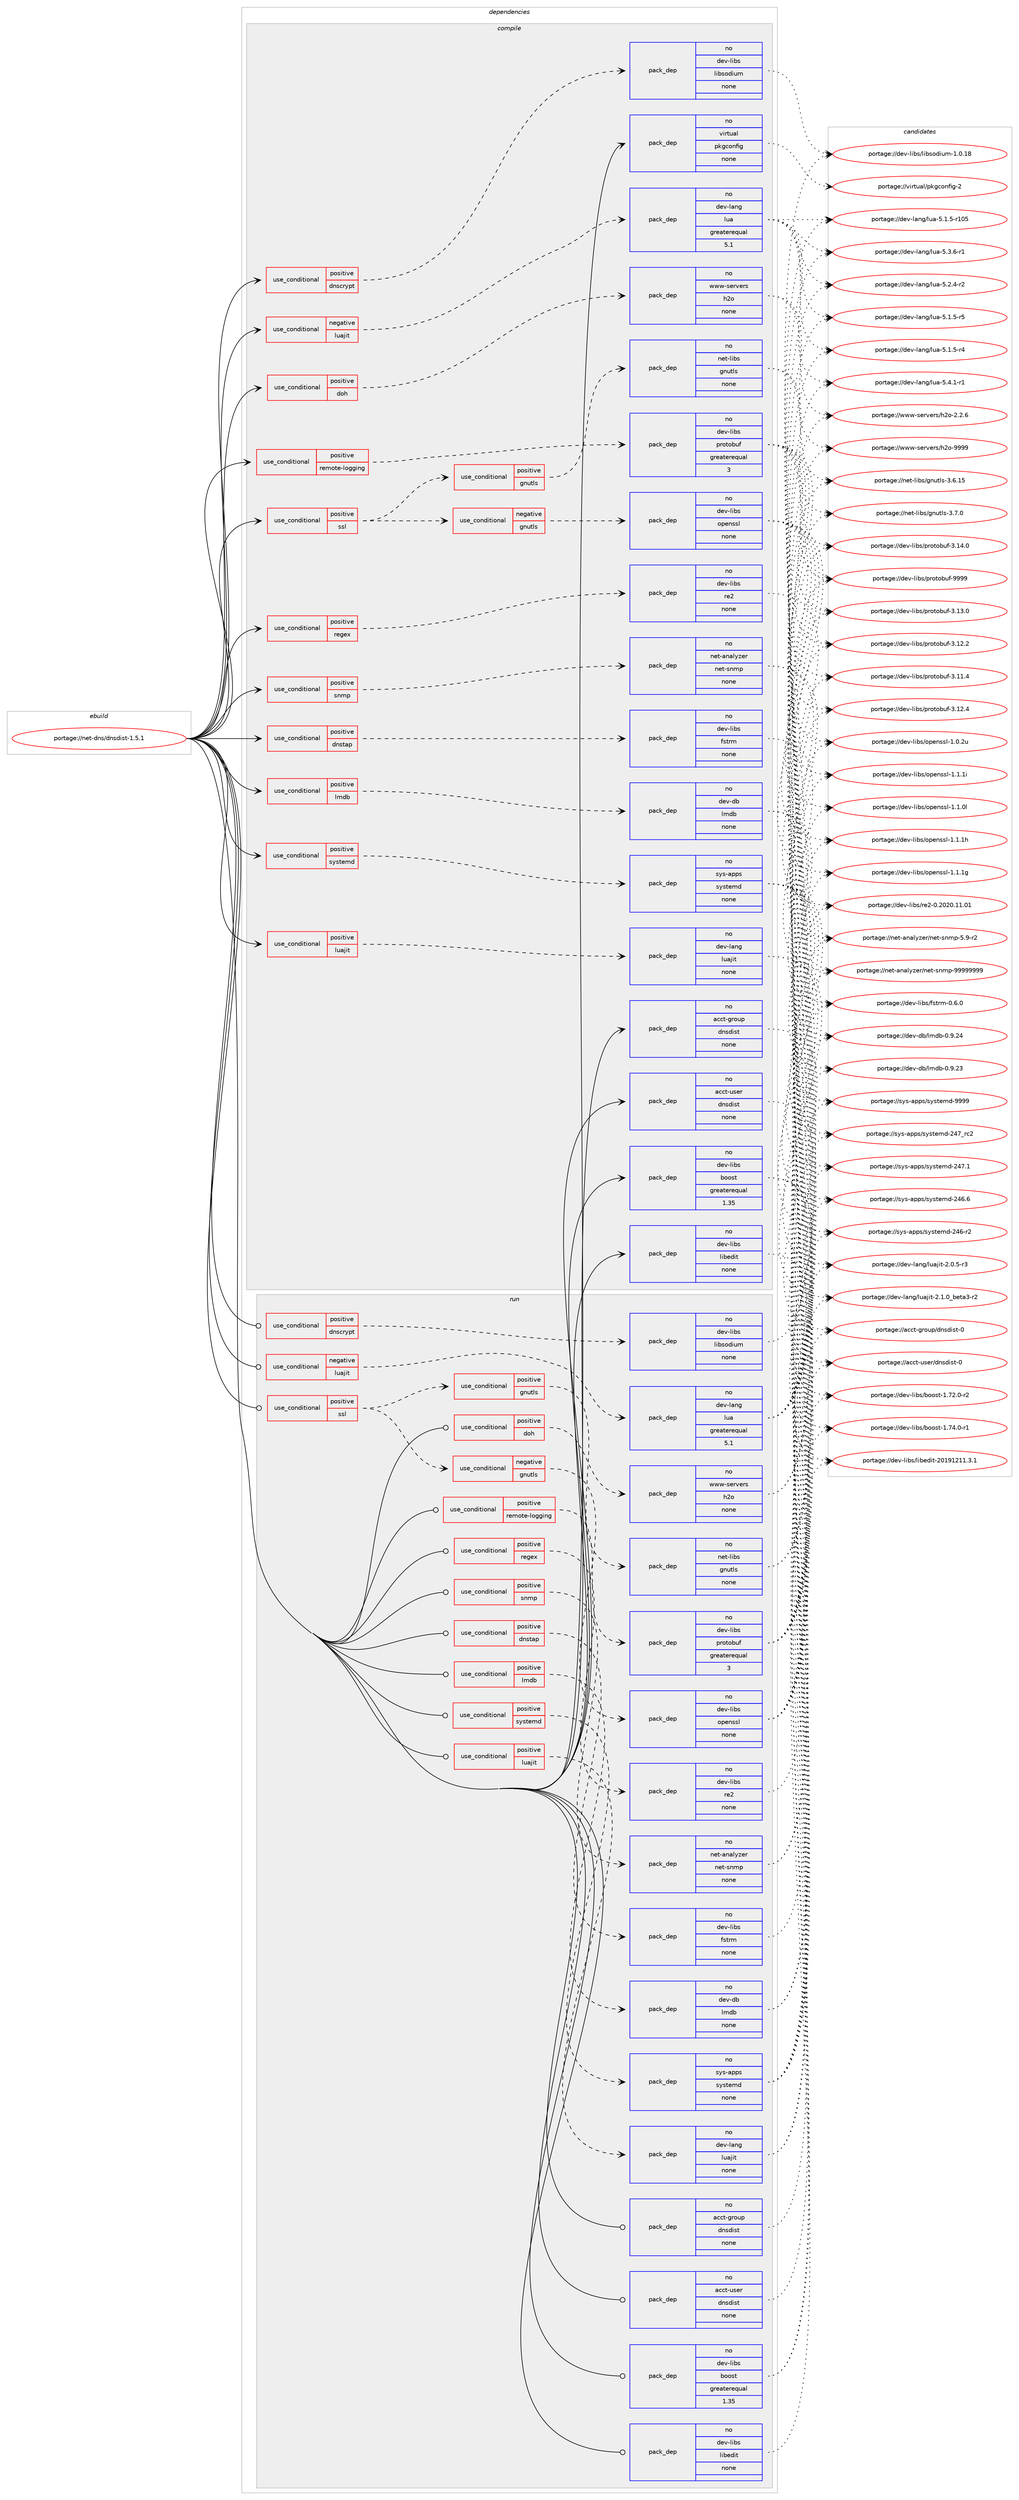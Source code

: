 digraph prolog {

# *************
# Graph options
# *************

newrank=true;
concentrate=true;
compound=true;
graph [rankdir=LR,fontname=Helvetica,fontsize=10,ranksep=1.5];#, ranksep=2.5, nodesep=0.2];
edge  [arrowhead=vee];
node  [fontname=Helvetica,fontsize=10];

# **********
# The ebuild
# **********

subgraph cluster_leftcol {
color=gray;
rank=same;
label=<<i>ebuild</i>>;
id [label="portage://net-dns/dnsdist-1.5.1", color=red, width=4, href="../net-dns/dnsdist-1.5.1.svg"];
}

# ****************
# The dependencies
# ****************

subgraph cluster_midcol {
color=gray;
label=<<i>dependencies</i>>;
subgraph cluster_compile {
fillcolor="#eeeeee";
style=filled;
label=<<i>compile</i>>;
subgraph cond3518 {
dependency11875 [label=<<TABLE BORDER="0" CELLBORDER="1" CELLSPACING="0" CELLPADDING="4"><TR><TD ROWSPAN="3" CELLPADDING="10">use_conditional</TD></TR><TR><TD>negative</TD></TR><TR><TD>luajit</TD></TR></TABLE>>, shape=none, color=red];
subgraph pack8242 {
dependency11876 [label=<<TABLE BORDER="0" CELLBORDER="1" CELLSPACING="0" CELLPADDING="4" WIDTH="220"><TR><TD ROWSPAN="6" CELLPADDING="30">pack_dep</TD></TR><TR><TD WIDTH="110">no</TD></TR><TR><TD>dev-lang</TD></TR><TR><TD>lua</TD></TR><TR><TD>greaterequal</TD></TR><TR><TD>5.1</TD></TR></TABLE>>, shape=none, color=blue];
}
dependency11875:e -> dependency11876:w [weight=20,style="dashed",arrowhead="vee"];
}
id:e -> dependency11875:w [weight=20,style="solid",arrowhead="vee"];
subgraph cond3519 {
dependency11877 [label=<<TABLE BORDER="0" CELLBORDER="1" CELLSPACING="0" CELLPADDING="4"><TR><TD ROWSPAN="3" CELLPADDING="10">use_conditional</TD></TR><TR><TD>positive</TD></TR><TR><TD>dnscrypt</TD></TR></TABLE>>, shape=none, color=red];
subgraph pack8243 {
dependency11878 [label=<<TABLE BORDER="0" CELLBORDER="1" CELLSPACING="0" CELLPADDING="4" WIDTH="220"><TR><TD ROWSPAN="6" CELLPADDING="30">pack_dep</TD></TR><TR><TD WIDTH="110">no</TD></TR><TR><TD>dev-libs</TD></TR><TR><TD>libsodium</TD></TR><TR><TD>none</TD></TR><TR><TD></TD></TR></TABLE>>, shape=none, color=blue];
}
dependency11877:e -> dependency11878:w [weight=20,style="dashed",arrowhead="vee"];
}
id:e -> dependency11877:w [weight=20,style="solid",arrowhead="vee"];
subgraph cond3520 {
dependency11879 [label=<<TABLE BORDER="0" CELLBORDER="1" CELLSPACING="0" CELLPADDING="4"><TR><TD ROWSPAN="3" CELLPADDING="10">use_conditional</TD></TR><TR><TD>positive</TD></TR><TR><TD>dnstap</TD></TR></TABLE>>, shape=none, color=red];
subgraph pack8244 {
dependency11880 [label=<<TABLE BORDER="0" CELLBORDER="1" CELLSPACING="0" CELLPADDING="4" WIDTH="220"><TR><TD ROWSPAN="6" CELLPADDING="30">pack_dep</TD></TR><TR><TD WIDTH="110">no</TD></TR><TR><TD>dev-libs</TD></TR><TR><TD>fstrm</TD></TR><TR><TD>none</TD></TR><TR><TD></TD></TR></TABLE>>, shape=none, color=blue];
}
dependency11879:e -> dependency11880:w [weight=20,style="dashed",arrowhead="vee"];
}
id:e -> dependency11879:w [weight=20,style="solid",arrowhead="vee"];
subgraph cond3521 {
dependency11881 [label=<<TABLE BORDER="0" CELLBORDER="1" CELLSPACING="0" CELLPADDING="4"><TR><TD ROWSPAN="3" CELLPADDING="10">use_conditional</TD></TR><TR><TD>positive</TD></TR><TR><TD>doh</TD></TR></TABLE>>, shape=none, color=red];
subgraph pack8245 {
dependency11882 [label=<<TABLE BORDER="0" CELLBORDER="1" CELLSPACING="0" CELLPADDING="4" WIDTH="220"><TR><TD ROWSPAN="6" CELLPADDING="30">pack_dep</TD></TR><TR><TD WIDTH="110">no</TD></TR><TR><TD>www-servers</TD></TR><TR><TD>h2o</TD></TR><TR><TD>none</TD></TR><TR><TD></TD></TR></TABLE>>, shape=none, color=blue];
}
dependency11881:e -> dependency11882:w [weight=20,style="dashed",arrowhead="vee"];
}
id:e -> dependency11881:w [weight=20,style="solid",arrowhead="vee"];
subgraph cond3522 {
dependency11883 [label=<<TABLE BORDER="0" CELLBORDER="1" CELLSPACING="0" CELLPADDING="4"><TR><TD ROWSPAN="3" CELLPADDING="10">use_conditional</TD></TR><TR><TD>positive</TD></TR><TR><TD>lmdb</TD></TR></TABLE>>, shape=none, color=red];
subgraph pack8246 {
dependency11884 [label=<<TABLE BORDER="0" CELLBORDER="1" CELLSPACING="0" CELLPADDING="4" WIDTH="220"><TR><TD ROWSPAN="6" CELLPADDING="30">pack_dep</TD></TR><TR><TD WIDTH="110">no</TD></TR><TR><TD>dev-db</TD></TR><TR><TD>lmdb</TD></TR><TR><TD>none</TD></TR><TR><TD></TD></TR></TABLE>>, shape=none, color=blue];
}
dependency11883:e -> dependency11884:w [weight=20,style="dashed",arrowhead="vee"];
}
id:e -> dependency11883:w [weight=20,style="solid",arrowhead="vee"];
subgraph cond3523 {
dependency11885 [label=<<TABLE BORDER="0" CELLBORDER="1" CELLSPACING="0" CELLPADDING="4"><TR><TD ROWSPAN="3" CELLPADDING="10">use_conditional</TD></TR><TR><TD>positive</TD></TR><TR><TD>luajit</TD></TR></TABLE>>, shape=none, color=red];
subgraph pack8247 {
dependency11886 [label=<<TABLE BORDER="0" CELLBORDER="1" CELLSPACING="0" CELLPADDING="4" WIDTH="220"><TR><TD ROWSPAN="6" CELLPADDING="30">pack_dep</TD></TR><TR><TD WIDTH="110">no</TD></TR><TR><TD>dev-lang</TD></TR><TR><TD>luajit</TD></TR><TR><TD>none</TD></TR><TR><TD></TD></TR></TABLE>>, shape=none, color=blue];
}
dependency11885:e -> dependency11886:w [weight=20,style="dashed",arrowhead="vee"];
}
id:e -> dependency11885:w [weight=20,style="solid",arrowhead="vee"];
subgraph cond3524 {
dependency11887 [label=<<TABLE BORDER="0" CELLBORDER="1" CELLSPACING="0" CELLPADDING="4"><TR><TD ROWSPAN="3" CELLPADDING="10">use_conditional</TD></TR><TR><TD>positive</TD></TR><TR><TD>regex</TD></TR></TABLE>>, shape=none, color=red];
subgraph pack8248 {
dependency11888 [label=<<TABLE BORDER="0" CELLBORDER="1" CELLSPACING="0" CELLPADDING="4" WIDTH="220"><TR><TD ROWSPAN="6" CELLPADDING="30">pack_dep</TD></TR><TR><TD WIDTH="110">no</TD></TR><TR><TD>dev-libs</TD></TR><TR><TD>re2</TD></TR><TR><TD>none</TD></TR><TR><TD></TD></TR></TABLE>>, shape=none, color=blue];
}
dependency11887:e -> dependency11888:w [weight=20,style="dashed",arrowhead="vee"];
}
id:e -> dependency11887:w [weight=20,style="solid",arrowhead="vee"];
subgraph cond3525 {
dependency11889 [label=<<TABLE BORDER="0" CELLBORDER="1" CELLSPACING="0" CELLPADDING="4"><TR><TD ROWSPAN="3" CELLPADDING="10">use_conditional</TD></TR><TR><TD>positive</TD></TR><TR><TD>remote-logging</TD></TR></TABLE>>, shape=none, color=red];
subgraph pack8249 {
dependency11890 [label=<<TABLE BORDER="0" CELLBORDER="1" CELLSPACING="0" CELLPADDING="4" WIDTH="220"><TR><TD ROWSPAN="6" CELLPADDING="30">pack_dep</TD></TR><TR><TD WIDTH="110">no</TD></TR><TR><TD>dev-libs</TD></TR><TR><TD>protobuf</TD></TR><TR><TD>greaterequal</TD></TR><TR><TD>3</TD></TR></TABLE>>, shape=none, color=blue];
}
dependency11889:e -> dependency11890:w [weight=20,style="dashed",arrowhead="vee"];
}
id:e -> dependency11889:w [weight=20,style="solid",arrowhead="vee"];
subgraph cond3526 {
dependency11891 [label=<<TABLE BORDER="0" CELLBORDER="1" CELLSPACING="0" CELLPADDING="4"><TR><TD ROWSPAN="3" CELLPADDING="10">use_conditional</TD></TR><TR><TD>positive</TD></TR><TR><TD>snmp</TD></TR></TABLE>>, shape=none, color=red];
subgraph pack8250 {
dependency11892 [label=<<TABLE BORDER="0" CELLBORDER="1" CELLSPACING="0" CELLPADDING="4" WIDTH="220"><TR><TD ROWSPAN="6" CELLPADDING="30">pack_dep</TD></TR><TR><TD WIDTH="110">no</TD></TR><TR><TD>net-analyzer</TD></TR><TR><TD>net-snmp</TD></TR><TR><TD>none</TD></TR><TR><TD></TD></TR></TABLE>>, shape=none, color=blue];
}
dependency11891:e -> dependency11892:w [weight=20,style="dashed",arrowhead="vee"];
}
id:e -> dependency11891:w [weight=20,style="solid",arrowhead="vee"];
subgraph cond3527 {
dependency11893 [label=<<TABLE BORDER="0" CELLBORDER="1" CELLSPACING="0" CELLPADDING="4"><TR><TD ROWSPAN="3" CELLPADDING="10">use_conditional</TD></TR><TR><TD>positive</TD></TR><TR><TD>ssl</TD></TR></TABLE>>, shape=none, color=red];
subgraph cond3528 {
dependency11894 [label=<<TABLE BORDER="0" CELLBORDER="1" CELLSPACING="0" CELLPADDING="4"><TR><TD ROWSPAN="3" CELLPADDING="10">use_conditional</TD></TR><TR><TD>positive</TD></TR><TR><TD>gnutls</TD></TR></TABLE>>, shape=none, color=red];
subgraph pack8251 {
dependency11895 [label=<<TABLE BORDER="0" CELLBORDER="1" CELLSPACING="0" CELLPADDING="4" WIDTH="220"><TR><TD ROWSPAN="6" CELLPADDING="30">pack_dep</TD></TR><TR><TD WIDTH="110">no</TD></TR><TR><TD>net-libs</TD></TR><TR><TD>gnutls</TD></TR><TR><TD>none</TD></TR><TR><TD></TD></TR></TABLE>>, shape=none, color=blue];
}
dependency11894:e -> dependency11895:w [weight=20,style="dashed",arrowhead="vee"];
}
dependency11893:e -> dependency11894:w [weight=20,style="dashed",arrowhead="vee"];
subgraph cond3529 {
dependency11896 [label=<<TABLE BORDER="0" CELLBORDER="1" CELLSPACING="0" CELLPADDING="4"><TR><TD ROWSPAN="3" CELLPADDING="10">use_conditional</TD></TR><TR><TD>negative</TD></TR><TR><TD>gnutls</TD></TR></TABLE>>, shape=none, color=red];
subgraph pack8252 {
dependency11897 [label=<<TABLE BORDER="0" CELLBORDER="1" CELLSPACING="0" CELLPADDING="4" WIDTH="220"><TR><TD ROWSPAN="6" CELLPADDING="30">pack_dep</TD></TR><TR><TD WIDTH="110">no</TD></TR><TR><TD>dev-libs</TD></TR><TR><TD>openssl</TD></TR><TR><TD>none</TD></TR><TR><TD></TD></TR></TABLE>>, shape=none, color=blue];
}
dependency11896:e -> dependency11897:w [weight=20,style="dashed",arrowhead="vee"];
}
dependency11893:e -> dependency11896:w [weight=20,style="dashed",arrowhead="vee"];
}
id:e -> dependency11893:w [weight=20,style="solid",arrowhead="vee"];
subgraph cond3530 {
dependency11898 [label=<<TABLE BORDER="0" CELLBORDER="1" CELLSPACING="0" CELLPADDING="4"><TR><TD ROWSPAN="3" CELLPADDING="10">use_conditional</TD></TR><TR><TD>positive</TD></TR><TR><TD>systemd</TD></TR></TABLE>>, shape=none, color=red];
subgraph pack8253 {
dependency11899 [label=<<TABLE BORDER="0" CELLBORDER="1" CELLSPACING="0" CELLPADDING="4" WIDTH="220"><TR><TD ROWSPAN="6" CELLPADDING="30">pack_dep</TD></TR><TR><TD WIDTH="110">no</TD></TR><TR><TD>sys-apps</TD></TR><TR><TD>systemd</TD></TR><TR><TD>none</TD></TR><TR><TD></TD></TR></TABLE>>, shape=none, color=blue];
}
dependency11898:e -> dependency11899:w [weight=20,style="dashed",arrowhead="vee"];
}
id:e -> dependency11898:w [weight=20,style="solid",arrowhead="vee"];
subgraph pack8254 {
dependency11900 [label=<<TABLE BORDER="0" CELLBORDER="1" CELLSPACING="0" CELLPADDING="4" WIDTH="220"><TR><TD ROWSPAN="6" CELLPADDING="30">pack_dep</TD></TR><TR><TD WIDTH="110">no</TD></TR><TR><TD>acct-group</TD></TR><TR><TD>dnsdist</TD></TR><TR><TD>none</TD></TR><TR><TD></TD></TR></TABLE>>, shape=none, color=blue];
}
id:e -> dependency11900:w [weight=20,style="solid",arrowhead="vee"];
subgraph pack8255 {
dependency11901 [label=<<TABLE BORDER="0" CELLBORDER="1" CELLSPACING="0" CELLPADDING="4" WIDTH="220"><TR><TD ROWSPAN="6" CELLPADDING="30">pack_dep</TD></TR><TR><TD WIDTH="110">no</TD></TR><TR><TD>acct-user</TD></TR><TR><TD>dnsdist</TD></TR><TR><TD>none</TD></TR><TR><TD></TD></TR></TABLE>>, shape=none, color=blue];
}
id:e -> dependency11901:w [weight=20,style="solid",arrowhead="vee"];
subgraph pack8256 {
dependency11902 [label=<<TABLE BORDER="0" CELLBORDER="1" CELLSPACING="0" CELLPADDING="4" WIDTH="220"><TR><TD ROWSPAN="6" CELLPADDING="30">pack_dep</TD></TR><TR><TD WIDTH="110">no</TD></TR><TR><TD>dev-libs</TD></TR><TR><TD>boost</TD></TR><TR><TD>greaterequal</TD></TR><TR><TD>1.35</TD></TR></TABLE>>, shape=none, color=blue];
}
id:e -> dependency11902:w [weight=20,style="solid",arrowhead="vee"];
subgraph pack8257 {
dependency11903 [label=<<TABLE BORDER="0" CELLBORDER="1" CELLSPACING="0" CELLPADDING="4" WIDTH="220"><TR><TD ROWSPAN="6" CELLPADDING="30">pack_dep</TD></TR><TR><TD WIDTH="110">no</TD></TR><TR><TD>dev-libs</TD></TR><TR><TD>libedit</TD></TR><TR><TD>none</TD></TR><TR><TD></TD></TR></TABLE>>, shape=none, color=blue];
}
id:e -> dependency11903:w [weight=20,style="solid",arrowhead="vee"];
subgraph pack8258 {
dependency11904 [label=<<TABLE BORDER="0" CELLBORDER="1" CELLSPACING="0" CELLPADDING="4" WIDTH="220"><TR><TD ROWSPAN="6" CELLPADDING="30">pack_dep</TD></TR><TR><TD WIDTH="110">no</TD></TR><TR><TD>virtual</TD></TR><TR><TD>pkgconfig</TD></TR><TR><TD>none</TD></TR><TR><TD></TD></TR></TABLE>>, shape=none, color=blue];
}
id:e -> dependency11904:w [weight=20,style="solid",arrowhead="vee"];
}
subgraph cluster_compileandrun {
fillcolor="#eeeeee";
style=filled;
label=<<i>compile and run</i>>;
}
subgraph cluster_run {
fillcolor="#eeeeee";
style=filled;
label=<<i>run</i>>;
subgraph cond3531 {
dependency11905 [label=<<TABLE BORDER="0" CELLBORDER="1" CELLSPACING="0" CELLPADDING="4"><TR><TD ROWSPAN="3" CELLPADDING="10">use_conditional</TD></TR><TR><TD>negative</TD></TR><TR><TD>luajit</TD></TR></TABLE>>, shape=none, color=red];
subgraph pack8259 {
dependency11906 [label=<<TABLE BORDER="0" CELLBORDER="1" CELLSPACING="0" CELLPADDING="4" WIDTH="220"><TR><TD ROWSPAN="6" CELLPADDING="30">pack_dep</TD></TR><TR><TD WIDTH="110">no</TD></TR><TR><TD>dev-lang</TD></TR><TR><TD>lua</TD></TR><TR><TD>greaterequal</TD></TR><TR><TD>5.1</TD></TR></TABLE>>, shape=none, color=blue];
}
dependency11905:e -> dependency11906:w [weight=20,style="dashed",arrowhead="vee"];
}
id:e -> dependency11905:w [weight=20,style="solid",arrowhead="odot"];
subgraph cond3532 {
dependency11907 [label=<<TABLE BORDER="0" CELLBORDER="1" CELLSPACING="0" CELLPADDING="4"><TR><TD ROWSPAN="3" CELLPADDING="10">use_conditional</TD></TR><TR><TD>positive</TD></TR><TR><TD>dnscrypt</TD></TR></TABLE>>, shape=none, color=red];
subgraph pack8260 {
dependency11908 [label=<<TABLE BORDER="0" CELLBORDER="1" CELLSPACING="0" CELLPADDING="4" WIDTH="220"><TR><TD ROWSPAN="6" CELLPADDING="30">pack_dep</TD></TR><TR><TD WIDTH="110">no</TD></TR><TR><TD>dev-libs</TD></TR><TR><TD>libsodium</TD></TR><TR><TD>none</TD></TR><TR><TD></TD></TR></TABLE>>, shape=none, color=blue];
}
dependency11907:e -> dependency11908:w [weight=20,style="dashed",arrowhead="vee"];
}
id:e -> dependency11907:w [weight=20,style="solid",arrowhead="odot"];
subgraph cond3533 {
dependency11909 [label=<<TABLE BORDER="0" CELLBORDER="1" CELLSPACING="0" CELLPADDING="4"><TR><TD ROWSPAN="3" CELLPADDING="10">use_conditional</TD></TR><TR><TD>positive</TD></TR><TR><TD>dnstap</TD></TR></TABLE>>, shape=none, color=red];
subgraph pack8261 {
dependency11910 [label=<<TABLE BORDER="0" CELLBORDER="1" CELLSPACING="0" CELLPADDING="4" WIDTH="220"><TR><TD ROWSPAN="6" CELLPADDING="30">pack_dep</TD></TR><TR><TD WIDTH="110">no</TD></TR><TR><TD>dev-libs</TD></TR><TR><TD>fstrm</TD></TR><TR><TD>none</TD></TR><TR><TD></TD></TR></TABLE>>, shape=none, color=blue];
}
dependency11909:e -> dependency11910:w [weight=20,style="dashed",arrowhead="vee"];
}
id:e -> dependency11909:w [weight=20,style="solid",arrowhead="odot"];
subgraph cond3534 {
dependency11911 [label=<<TABLE BORDER="0" CELLBORDER="1" CELLSPACING="0" CELLPADDING="4"><TR><TD ROWSPAN="3" CELLPADDING="10">use_conditional</TD></TR><TR><TD>positive</TD></TR><TR><TD>doh</TD></TR></TABLE>>, shape=none, color=red];
subgraph pack8262 {
dependency11912 [label=<<TABLE BORDER="0" CELLBORDER="1" CELLSPACING="0" CELLPADDING="4" WIDTH="220"><TR><TD ROWSPAN="6" CELLPADDING="30">pack_dep</TD></TR><TR><TD WIDTH="110">no</TD></TR><TR><TD>www-servers</TD></TR><TR><TD>h2o</TD></TR><TR><TD>none</TD></TR><TR><TD></TD></TR></TABLE>>, shape=none, color=blue];
}
dependency11911:e -> dependency11912:w [weight=20,style="dashed",arrowhead="vee"];
}
id:e -> dependency11911:w [weight=20,style="solid",arrowhead="odot"];
subgraph cond3535 {
dependency11913 [label=<<TABLE BORDER="0" CELLBORDER="1" CELLSPACING="0" CELLPADDING="4"><TR><TD ROWSPAN="3" CELLPADDING="10">use_conditional</TD></TR><TR><TD>positive</TD></TR><TR><TD>lmdb</TD></TR></TABLE>>, shape=none, color=red];
subgraph pack8263 {
dependency11914 [label=<<TABLE BORDER="0" CELLBORDER="1" CELLSPACING="0" CELLPADDING="4" WIDTH="220"><TR><TD ROWSPAN="6" CELLPADDING="30">pack_dep</TD></TR><TR><TD WIDTH="110">no</TD></TR><TR><TD>dev-db</TD></TR><TR><TD>lmdb</TD></TR><TR><TD>none</TD></TR><TR><TD></TD></TR></TABLE>>, shape=none, color=blue];
}
dependency11913:e -> dependency11914:w [weight=20,style="dashed",arrowhead="vee"];
}
id:e -> dependency11913:w [weight=20,style="solid",arrowhead="odot"];
subgraph cond3536 {
dependency11915 [label=<<TABLE BORDER="0" CELLBORDER="1" CELLSPACING="0" CELLPADDING="4"><TR><TD ROWSPAN="3" CELLPADDING="10">use_conditional</TD></TR><TR><TD>positive</TD></TR><TR><TD>luajit</TD></TR></TABLE>>, shape=none, color=red];
subgraph pack8264 {
dependency11916 [label=<<TABLE BORDER="0" CELLBORDER="1" CELLSPACING="0" CELLPADDING="4" WIDTH="220"><TR><TD ROWSPAN="6" CELLPADDING="30">pack_dep</TD></TR><TR><TD WIDTH="110">no</TD></TR><TR><TD>dev-lang</TD></TR><TR><TD>luajit</TD></TR><TR><TD>none</TD></TR><TR><TD></TD></TR></TABLE>>, shape=none, color=blue];
}
dependency11915:e -> dependency11916:w [weight=20,style="dashed",arrowhead="vee"];
}
id:e -> dependency11915:w [weight=20,style="solid",arrowhead="odot"];
subgraph cond3537 {
dependency11917 [label=<<TABLE BORDER="0" CELLBORDER="1" CELLSPACING="0" CELLPADDING="4"><TR><TD ROWSPAN="3" CELLPADDING="10">use_conditional</TD></TR><TR><TD>positive</TD></TR><TR><TD>regex</TD></TR></TABLE>>, shape=none, color=red];
subgraph pack8265 {
dependency11918 [label=<<TABLE BORDER="0" CELLBORDER="1" CELLSPACING="0" CELLPADDING="4" WIDTH="220"><TR><TD ROWSPAN="6" CELLPADDING="30">pack_dep</TD></TR><TR><TD WIDTH="110">no</TD></TR><TR><TD>dev-libs</TD></TR><TR><TD>re2</TD></TR><TR><TD>none</TD></TR><TR><TD></TD></TR></TABLE>>, shape=none, color=blue];
}
dependency11917:e -> dependency11918:w [weight=20,style="dashed",arrowhead="vee"];
}
id:e -> dependency11917:w [weight=20,style="solid",arrowhead="odot"];
subgraph cond3538 {
dependency11919 [label=<<TABLE BORDER="0" CELLBORDER="1" CELLSPACING="0" CELLPADDING="4"><TR><TD ROWSPAN="3" CELLPADDING="10">use_conditional</TD></TR><TR><TD>positive</TD></TR><TR><TD>remote-logging</TD></TR></TABLE>>, shape=none, color=red];
subgraph pack8266 {
dependency11920 [label=<<TABLE BORDER="0" CELLBORDER="1" CELLSPACING="0" CELLPADDING="4" WIDTH="220"><TR><TD ROWSPAN="6" CELLPADDING="30">pack_dep</TD></TR><TR><TD WIDTH="110">no</TD></TR><TR><TD>dev-libs</TD></TR><TR><TD>protobuf</TD></TR><TR><TD>greaterequal</TD></TR><TR><TD>3</TD></TR></TABLE>>, shape=none, color=blue];
}
dependency11919:e -> dependency11920:w [weight=20,style="dashed",arrowhead="vee"];
}
id:e -> dependency11919:w [weight=20,style="solid",arrowhead="odot"];
subgraph cond3539 {
dependency11921 [label=<<TABLE BORDER="0" CELLBORDER="1" CELLSPACING="0" CELLPADDING="4"><TR><TD ROWSPAN="3" CELLPADDING="10">use_conditional</TD></TR><TR><TD>positive</TD></TR><TR><TD>snmp</TD></TR></TABLE>>, shape=none, color=red];
subgraph pack8267 {
dependency11922 [label=<<TABLE BORDER="0" CELLBORDER="1" CELLSPACING="0" CELLPADDING="4" WIDTH="220"><TR><TD ROWSPAN="6" CELLPADDING="30">pack_dep</TD></TR><TR><TD WIDTH="110">no</TD></TR><TR><TD>net-analyzer</TD></TR><TR><TD>net-snmp</TD></TR><TR><TD>none</TD></TR><TR><TD></TD></TR></TABLE>>, shape=none, color=blue];
}
dependency11921:e -> dependency11922:w [weight=20,style="dashed",arrowhead="vee"];
}
id:e -> dependency11921:w [weight=20,style="solid",arrowhead="odot"];
subgraph cond3540 {
dependency11923 [label=<<TABLE BORDER="0" CELLBORDER="1" CELLSPACING="0" CELLPADDING="4"><TR><TD ROWSPAN="3" CELLPADDING="10">use_conditional</TD></TR><TR><TD>positive</TD></TR><TR><TD>ssl</TD></TR></TABLE>>, shape=none, color=red];
subgraph cond3541 {
dependency11924 [label=<<TABLE BORDER="0" CELLBORDER="1" CELLSPACING="0" CELLPADDING="4"><TR><TD ROWSPAN="3" CELLPADDING="10">use_conditional</TD></TR><TR><TD>positive</TD></TR><TR><TD>gnutls</TD></TR></TABLE>>, shape=none, color=red];
subgraph pack8268 {
dependency11925 [label=<<TABLE BORDER="0" CELLBORDER="1" CELLSPACING="0" CELLPADDING="4" WIDTH="220"><TR><TD ROWSPAN="6" CELLPADDING="30">pack_dep</TD></TR><TR><TD WIDTH="110">no</TD></TR><TR><TD>net-libs</TD></TR><TR><TD>gnutls</TD></TR><TR><TD>none</TD></TR><TR><TD></TD></TR></TABLE>>, shape=none, color=blue];
}
dependency11924:e -> dependency11925:w [weight=20,style="dashed",arrowhead="vee"];
}
dependency11923:e -> dependency11924:w [weight=20,style="dashed",arrowhead="vee"];
subgraph cond3542 {
dependency11926 [label=<<TABLE BORDER="0" CELLBORDER="1" CELLSPACING="0" CELLPADDING="4"><TR><TD ROWSPAN="3" CELLPADDING="10">use_conditional</TD></TR><TR><TD>negative</TD></TR><TR><TD>gnutls</TD></TR></TABLE>>, shape=none, color=red];
subgraph pack8269 {
dependency11927 [label=<<TABLE BORDER="0" CELLBORDER="1" CELLSPACING="0" CELLPADDING="4" WIDTH="220"><TR><TD ROWSPAN="6" CELLPADDING="30">pack_dep</TD></TR><TR><TD WIDTH="110">no</TD></TR><TR><TD>dev-libs</TD></TR><TR><TD>openssl</TD></TR><TR><TD>none</TD></TR><TR><TD></TD></TR></TABLE>>, shape=none, color=blue];
}
dependency11926:e -> dependency11927:w [weight=20,style="dashed",arrowhead="vee"];
}
dependency11923:e -> dependency11926:w [weight=20,style="dashed",arrowhead="vee"];
}
id:e -> dependency11923:w [weight=20,style="solid",arrowhead="odot"];
subgraph cond3543 {
dependency11928 [label=<<TABLE BORDER="0" CELLBORDER="1" CELLSPACING="0" CELLPADDING="4"><TR><TD ROWSPAN="3" CELLPADDING="10">use_conditional</TD></TR><TR><TD>positive</TD></TR><TR><TD>systemd</TD></TR></TABLE>>, shape=none, color=red];
subgraph pack8270 {
dependency11929 [label=<<TABLE BORDER="0" CELLBORDER="1" CELLSPACING="0" CELLPADDING="4" WIDTH="220"><TR><TD ROWSPAN="6" CELLPADDING="30">pack_dep</TD></TR><TR><TD WIDTH="110">no</TD></TR><TR><TD>sys-apps</TD></TR><TR><TD>systemd</TD></TR><TR><TD>none</TD></TR><TR><TD></TD></TR></TABLE>>, shape=none, color=blue];
}
dependency11928:e -> dependency11929:w [weight=20,style="dashed",arrowhead="vee"];
}
id:e -> dependency11928:w [weight=20,style="solid",arrowhead="odot"];
subgraph pack8271 {
dependency11930 [label=<<TABLE BORDER="0" CELLBORDER="1" CELLSPACING="0" CELLPADDING="4" WIDTH="220"><TR><TD ROWSPAN="6" CELLPADDING="30">pack_dep</TD></TR><TR><TD WIDTH="110">no</TD></TR><TR><TD>acct-group</TD></TR><TR><TD>dnsdist</TD></TR><TR><TD>none</TD></TR><TR><TD></TD></TR></TABLE>>, shape=none, color=blue];
}
id:e -> dependency11930:w [weight=20,style="solid",arrowhead="odot"];
subgraph pack8272 {
dependency11931 [label=<<TABLE BORDER="0" CELLBORDER="1" CELLSPACING="0" CELLPADDING="4" WIDTH="220"><TR><TD ROWSPAN="6" CELLPADDING="30">pack_dep</TD></TR><TR><TD WIDTH="110">no</TD></TR><TR><TD>acct-user</TD></TR><TR><TD>dnsdist</TD></TR><TR><TD>none</TD></TR><TR><TD></TD></TR></TABLE>>, shape=none, color=blue];
}
id:e -> dependency11931:w [weight=20,style="solid",arrowhead="odot"];
subgraph pack8273 {
dependency11932 [label=<<TABLE BORDER="0" CELLBORDER="1" CELLSPACING="0" CELLPADDING="4" WIDTH="220"><TR><TD ROWSPAN="6" CELLPADDING="30">pack_dep</TD></TR><TR><TD WIDTH="110">no</TD></TR><TR><TD>dev-libs</TD></TR><TR><TD>boost</TD></TR><TR><TD>greaterequal</TD></TR><TR><TD>1.35</TD></TR></TABLE>>, shape=none, color=blue];
}
id:e -> dependency11932:w [weight=20,style="solid",arrowhead="odot"];
subgraph pack8274 {
dependency11933 [label=<<TABLE BORDER="0" CELLBORDER="1" CELLSPACING="0" CELLPADDING="4" WIDTH="220"><TR><TD ROWSPAN="6" CELLPADDING="30">pack_dep</TD></TR><TR><TD WIDTH="110">no</TD></TR><TR><TD>dev-libs</TD></TR><TR><TD>libedit</TD></TR><TR><TD>none</TD></TR><TR><TD></TD></TR></TABLE>>, shape=none, color=blue];
}
id:e -> dependency11933:w [weight=20,style="solid",arrowhead="odot"];
}
}

# **************
# The candidates
# **************

subgraph cluster_choices {
rank=same;
color=gray;
label=<<i>candidates</i>>;

subgraph choice8242 {
color=black;
nodesep=1;
choice100101118451089711010347108117974553465246494511449 [label="portage://dev-lang/lua-5.4.1-r1", color=red, width=4,href="../dev-lang/lua-5.4.1-r1.svg"];
choice100101118451089711010347108117974553465146544511449 [label="portage://dev-lang/lua-5.3.6-r1", color=red, width=4,href="../dev-lang/lua-5.3.6-r1.svg"];
choice100101118451089711010347108117974553465046524511450 [label="portage://dev-lang/lua-5.2.4-r2", color=red, width=4,href="../dev-lang/lua-5.2.4-r2.svg"];
choice100101118451089711010347108117974553464946534511453 [label="portage://dev-lang/lua-5.1.5-r5", color=red, width=4,href="../dev-lang/lua-5.1.5-r5.svg"];
choice100101118451089711010347108117974553464946534511452 [label="portage://dev-lang/lua-5.1.5-r4", color=red, width=4,href="../dev-lang/lua-5.1.5-r4.svg"];
choice1001011184510897110103471081179745534649465345114494853 [label="portage://dev-lang/lua-5.1.5-r105", color=red, width=4,href="../dev-lang/lua-5.1.5-r105.svg"];
dependency11876:e -> choice100101118451089711010347108117974553465246494511449:w [style=dotted,weight="100"];
dependency11876:e -> choice100101118451089711010347108117974553465146544511449:w [style=dotted,weight="100"];
dependency11876:e -> choice100101118451089711010347108117974553465046524511450:w [style=dotted,weight="100"];
dependency11876:e -> choice100101118451089711010347108117974553464946534511453:w [style=dotted,weight="100"];
dependency11876:e -> choice100101118451089711010347108117974553464946534511452:w [style=dotted,weight="100"];
dependency11876:e -> choice1001011184510897110103471081179745534649465345114494853:w [style=dotted,weight="100"];
}
subgraph choice8243 {
color=black;
nodesep=1;
choice1001011184510810598115471081059811511110010511710945494648464956 [label="portage://dev-libs/libsodium-1.0.18", color=red, width=4,href="../dev-libs/libsodium-1.0.18.svg"];
dependency11878:e -> choice1001011184510810598115471081059811511110010511710945494648464956:w [style=dotted,weight="100"];
}
subgraph choice8244 {
color=black;
nodesep=1;
choice100101118451081059811547102115116114109454846544648 [label="portage://dev-libs/fstrm-0.6.0", color=red, width=4,href="../dev-libs/fstrm-0.6.0.svg"];
dependency11880:e -> choice100101118451081059811547102115116114109454846544648:w [style=dotted,weight="100"];
}
subgraph choice8245 {
color=black;
nodesep=1;
choice1191191194511510111411810111411547104501114557575757 [label="portage://www-servers/h2o-9999", color=red, width=4,href="../www-servers/h2o-9999.svg"];
choice119119119451151011141181011141154710450111455046504654 [label="portage://www-servers/h2o-2.2.6", color=red, width=4,href="../www-servers/h2o-2.2.6.svg"];
dependency11882:e -> choice1191191194511510111411810111411547104501114557575757:w [style=dotted,weight="100"];
dependency11882:e -> choice119119119451151011141181011141154710450111455046504654:w [style=dotted,weight="100"];
}
subgraph choice8246 {
color=black;
nodesep=1;
choice1001011184510098471081091009845484657465052 [label="portage://dev-db/lmdb-0.9.24", color=red, width=4,href="../dev-db/lmdb-0.9.24.svg"];
choice1001011184510098471081091009845484657465051 [label="portage://dev-db/lmdb-0.9.23", color=red, width=4,href="../dev-db/lmdb-0.9.23.svg"];
dependency11884:e -> choice1001011184510098471081091009845484657465052:w [style=dotted,weight="100"];
dependency11884:e -> choice1001011184510098471081091009845484657465051:w [style=dotted,weight="100"];
}
subgraph choice8247 {
color=black;
nodesep=1;
choice10010111845108971101034710811797106105116455046494648959810111697514511450 [label="portage://dev-lang/luajit-2.1.0_beta3-r2", color=red, width=4,href="../dev-lang/luajit-2.1.0_beta3-r2.svg"];
choice100101118451089711010347108117971061051164550464846534511451 [label="portage://dev-lang/luajit-2.0.5-r3", color=red, width=4,href="../dev-lang/luajit-2.0.5-r3.svg"];
dependency11886:e -> choice10010111845108971101034710811797106105116455046494648959810111697514511450:w [style=dotted,weight="100"];
dependency11886:e -> choice100101118451089711010347108117971061051164550464846534511451:w [style=dotted,weight="100"];
}
subgraph choice8248 {
color=black;
nodesep=1;
choice1001011184510810598115471141015045484650485048464949464849 [label="portage://dev-libs/re2-0.2020.11.01", color=red, width=4,href="../dev-libs/re2-0.2020.11.01.svg"];
dependency11888:e -> choice1001011184510810598115471141015045484650485048464949464849:w [style=dotted,weight="100"];
}
subgraph choice8249 {
color=black;
nodesep=1;
choice100101118451081059811547112114111116111981171024557575757 [label="portage://dev-libs/protobuf-9999", color=red, width=4,href="../dev-libs/protobuf-9999.svg"];
choice1001011184510810598115471121141111161119811710245514649524648 [label="portage://dev-libs/protobuf-3.14.0", color=red, width=4,href="../dev-libs/protobuf-3.14.0.svg"];
choice1001011184510810598115471121141111161119811710245514649514648 [label="portage://dev-libs/protobuf-3.13.0", color=red, width=4,href="../dev-libs/protobuf-3.13.0.svg"];
choice1001011184510810598115471121141111161119811710245514649504652 [label="portage://dev-libs/protobuf-3.12.4", color=red, width=4,href="../dev-libs/protobuf-3.12.4.svg"];
choice1001011184510810598115471121141111161119811710245514649504650 [label="portage://dev-libs/protobuf-3.12.2", color=red, width=4,href="../dev-libs/protobuf-3.12.2.svg"];
choice1001011184510810598115471121141111161119811710245514649494652 [label="portage://dev-libs/protobuf-3.11.4", color=red, width=4,href="../dev-libs/protobuf-3.11.4.svg"];
dependency11890:e -> choice100101118451081059811547112114111116111981171024557575757:w [style=dotted,weight="100"];
dependency11890:e -> choice1001011184510810598115471121141111161119811710245514649524648:w [style=dotted,weight="100"];
dependency11890:e -> choice1001011184510810598115471121141111161119811710245514649514648:w [style=dotted,weight="100"];
dependency11890:e -> choice1001011184510810598115471121141111161119811710245514649504652:w [style=dotted,weight="100"];
dependency11890:e -> choice1001011184510810598115471121141111161119811710245514649504650:w [style=dotted,weight="100"];
dependency11890:e -> choice1001011184510810598115471121141111161119811710245514649494652:w [style=dotted,weight="100"];
}
subgraph choice8250 {
color=black;
nodesep=1;
choice1101011164597110971081211221011144711010111645115110109112455757575757575757 [label="portage://net-analyzer/net-snmp-99999999", color=red, width=4,href="../net-analyzer/net-snmp-99999999.svg"];
choice1101011164597110971081211221011144711010111645115110109112455346574511450 [label="portage://net-analyzer/net-snmp-5.9-r2", color=red, width=4,href="../net-analyzer/net-snmp-5.9-r2.svg"];
dependency11892:e -> choice1101011164597110971081211221011144711010111645115110109112455757575757575757:w [style=dotted,weight="100"];
dependency11892:e -> choice1101011164597110971081211221011144711010111645115110109112455346574511450:w [style=dotted,weight="100"];
}
subgraph choice8251 {
color=black;
nodesep=1;
choice110101116451081059811547103110117116108115455146554648 [label="portage://net-libs/gnutls-3.7.0", color=red, width=4,href="../net-libs/gnutls-3.7.0.svg"];
choice11010111645108105981154710311011711610811545514654464953 [label="portage://net-libs/gnutls-3.6.15", color=red, width=4,href="../net-libs/gnutls-3.6.15.svg"];
dependency11895:e -> choice110101116451081059811547103110117116108115455146554648:w [style=dotted,weight="100"];
dependency11895:e -> choice11010111645108105981154710311011711610811545514654464953:w [style=dotted,weight="100"];
}
subgraph choice8252 {
color=black;
nodesep=1;
choice100101118451081059811547111112101110115115108454946494649105 [label="portage://dev-libs/openssl-1.1.1i", color=red, width=4,href="../dev-libs/openssl-1.1.1i.svg"];
choice100101118451081059811547111112101110115115108454946494649104 [label="portage://dev-libs/openssl-1.1.1h", color=red, width=4,href="../dev-libs/openssl-1.1.1h.svg"];
choice100101118451081059811547111112101110115115108454946494649103 [label="portage://dev-libs/openssl-1.1.1g", color=red, width=4,href="../dev-libs/openssl-1.1.1g.svg"];
choice100101118451081059811547111112101110115115108454946494648108 [label="portage://dev-libs/openssl-1.1.0l", color=red, width=4,href="../dev-libs/openssl-1.1.0l.svg"];
choice100101118451081059811547111112101110115115108454946484650117 [label="portage://dev-libs/openssl-1.0.2u", color=red, width=4,href="../dev-libs/openssl-1.0.2u.svg"];
dependency11897:e -> choice100101118451081059811547111112101110115115108454946494649105:w [style=dotted,weight="100"];
dependency11897:e -> choice100101118451081059811547111112101110115115108454946494649104:w [style=dotted,weight="100"];
dependency11897:e -> choice100101118451081059811547111112101110115115108454946494649103:w [style=dotted,weight="100"];
dependency11897:e -> choice100101118451081059811547111112101110115115108454946494648108:w [style=dotted,weight="100"];
dependency11897:e -> choice100101118451081059811547111112101110115115108454946484650117:w [style=dotted,weight="100"];
}
subgraph choice8253 {
color=black;
nodesep=1;
choice1151211154597112112115471151211151161011091004557575757 [label="portage://sys-apps/systemd-9999", color=red, width=4,href="../sys-apps/systemd-9999.svg"];
choice11512111545971121121154711512111511610110910045505255951149950 [label="portage://sys-apps/systemd-247_rc2", color=red, width=4,href="../sys-apps/systemd-247_rc2.svg"];
choice115121115459711211211547115121115116101109100455052554649 [label="portage://sys-apps/systemd-247.1", color=red, width=4,href="../sys-apps/systemd-247.1.svg"];
choice115121115459711211211547115121115116101109100455052544654 [label="portage://sys-apps/systemd-246.6", color=red, width=4,href="../sys-apps/systemd-246.6.svg"];
choice115121115459711211211547115121115116101109100455052544511450 [label="portage://sys-apps/systemd-246-r2", color=red, width=4,href="../sys-apps/systemd-246-r2.svg"];
dependency11899:e -> choice1151211154597112112115471151211151161011091004557575757:w [style=dotted,weight="100"];
dependency11899:e -> choice11512111545971121121154711512111511610110910045505255951149950:w [style=dotted,weight="100"];
dependency11899:e -> choice115121115459711211211547115121115116101109100455052554649:w [style=dotted,weight="100"];
dependency11899:e -> choice115121115459711211211547115121115116101109100455052544654:w [style=dotted,weight="100"];
dependency11899:e -> choice115121115459711211211547115121115116101109100455052544511450:w [style=dotted,weight="100"];
}
subgraph choice8254 {
color=black;
nodesep=1;
choice97999911645103114111117112471001101151001051151164548 [label="portage://acct-group/dnsdist-0", color=red, width=4,href="../acct-group/dnsdist-0.svg"];
dependency11900:e -> choice97999911645103114111117112471001101151001051151164548:w [style=dotted,weight="100"];
}
subgraph choice8255 {
color=black;
nodesep=1;
choice97999911645117115101114471001101151001051151164548 [label="portage://acct-user/dnsdist-0", color=red, width=4,href="../acct-user/dnsdist-0.svg"];
dependency11901:e -> choice97999911645117115101114471001101151001051151164548:w [style=dotted,weight="100"];
}
subgraph choice8256 {
color=black;
nodesep=1;
choice10010111845108105981154798111111115116454946555246484511449 [label="portage://dev-libs/boost-1.74.0-r1", color=red, width=4,href="../dev-libs/boost-1.74.0-r1.svg"];
choice10010111845108105981154798111111115116454946555046484511450 [label="portage://dev-libs/boost-1.72.0-r2", color=red, width=4,href="../dev-libs/boost-1.72.0-r2.svg"];
dependency11902:e -> choice10010111845108105981154798111111115116454946555246484511449:w [style=dotted,weight="100"];
dependency11902:e -> choice10010111845108105981154798111111115116454946555046484511450:w [style=dotted,weight="100"];
}
subgraph choice8257 {
color=black;
nodesep=1;
choice1001011184510810598115471081059810110010511645504849574950494946514649 [label="portage://dev-libs/libedit-20191211.3.1", color=red, width=4,href="../dev-libs/libedit-20191211.3.1.svg"];
dependency11903:e -> choice1001011184510810598115471081059810110010511645504849574950494946514649:w [style=dotted,weight="100"];
}
subgraph choice8258 {
color=black;
nodesep=1;
choice1181051141161179710847112107103991111101021051034550 [label="portage://virtual/pkgconfig-2", color=red, width=4,href="../virtual/pkgconfig-2.svg"];
dependency11904:e -> choice1181051141161179710847112107103991111101021051034550:w [style=dotted,weight="100"];
}
subgraph choice8259 {
color=black;
nodesep=1;
choice100101118451089711010347108117974553465246494511449 [label="portage://dev-lang/lua-5.4.1-r1", color=red, width=4,href="../dev-lang/lua-5.4.1-r1.svg"];
choice100101118451089711010347108117974553465146544511449 [label="portage://dev-lang/lua-5.3.6-r1", color=red, width=4,href="../dev-lang/lua-5.3.6-r1.svg"];
choice100101118451089711010347108117974553465046524511450 [label="portage://dev-lang/lua-5.2.4-r2", color=red, width=4,href="../dev-lang/lua-5.2.4-r2.svg"];
choice100101118451089711010347108117974553464946534511453 [label="portage://dev-lang/lua-5.1.5-r5", color=red, width=4,href="../dev-lang/lua-5.1.5-r5.svg"];
choice100101118451089711010347108117974553464946534511452 [label="portage://dev-lang/lua-5.1.5-r4", color=red, width=4,href="../dev-lang/lua-5.1.5-r4.svg"];
choice1001011184510897110103471081179745534649465345114494853 [label="portage://dev-lang/lua-5.1.5-r105", color=red, width=4,href="../dev-lang/lua-5.1.5-r105.svg"];
dependency11906:e -> choice100101118451089711010347108117974553465246494511449:w [style=dotted,weight="100"];
dependency11906:e -> choice100101118451089711010347108117974553465146544511449:w [style=dotted,weight="100"];
dependency11906:e -> choice100101118451089711010347108117974553465046524511450:w [style=dotted,weight="100"];
dependency11906:e -> choice100101118451089711010347108117974553464946534511453:w [style=dotted,weight="100"];
dependency11906:e -> choice100101118451089711010347108117974553464946534511452:w [style=dotted,weight="100"];
dependency11906:e -> choice1001011184510897110103471081179745534649465345114494853:w [style=dotted,weight="100"];
}
subgraph choice8260 {
color=black;
nodesep=1;
choice1001011184510810598115471081059811511110010511710945494648464956 [label="portage://dev-libs/libsodium-1.0.18", color=red, width=4,href="../dev-libs/libsodium-1.0.18.svg"];
dependency11908:e -> choice1001011184510810598115471081059811511110010511710945494648464956:w [style=dotted,weight="100"];
}
subgraph choice8261 {
color=black;
nodesep=1;
choice100101118451081059811547102115116114109454846544648 [label="portage://dev-libs/fstrm-0.6.0", color=red, width=4,href="../dev-libs/fstrm-0.6.0.svg"];
dependency11910:e -> choice100101118451081059811547102115116114109454846544648:w [style=dotted,weight="100"];
}
subgraph choice8262 {
color=black;
nodesep=1;
choice1191191194511510111411810111411547104501114557575757 [label="portage://www-servers/h2o-9999", color=red, width=4,href="../www-servers/h2o-9999.svg"];
choice119119119451151011141181011141154710450111455046504654 [label="portage://www-servers/h2o-2.2.6", color=red, width=4,href="../www-servers/h2o-2.2.6.svg"];
dependency11912:e -> choice1191191194511510111411810111411547104501114557575757:w [style=dotted,weight="100"];
dependency11912:e -> choice119119119451151011141181011141154710450111455046504654:w [style=dotted,weight="100"];
}
subgraph choice8263 {
color=black;
nodesep=1;
choice1001011184510098471081091009845484657465052 [label="portage://dev-db/lmdb-0.9.24", color=red, width=4,href="../dev-db/lmdb-0.9.24.svg"];
choice1001011184510098471081091009845484657465051 [label="portage://dev-db/lmdb-0.9.23", color=red, width=4,href="../dev-db/lmdb-0.9.23.svg"];
dependency11914:e -> choice1001011184510098471081091009845484657465052:w [style=dotted,weight="100"];
dependency11914:e -> choice1001011184510098471081091009845484657465051:w [style=dotted,weight="100"];
}
subgraph choice8264 {
color=black;
nodesep=1;
choice10010111845108971101034710811797106105116455046494648959810111697514511450 [label="portage://dev-lang/luajit-2.1.0_beta3-r2", color=red, width=4,href="../dev-lang/luajit-2.1.0_beta3-r2.svg"];
choice100101118451089711010347108117971061051164550464846534511451 [label="portage://dev-lang/luajit-2.0.5-r3", color=red, width=4,href="../dev-lang/luajit-2.0.5-r3.svg"];
dependency11916:e -> choice10010111845108971101034710811797106105116455046494648959810111697514511450:w [style=dotted,weight="100"];
dependency11916:e -> choice100101118451089711010347108117971061051164550464846534511451:w [style=dotted,weight="100"];
}
subgraph choice8265 {
color=black;
nodesep=1;
choice1001011184510810598115471141015045484650485048464949464849 [label="portage://dev-libs/re2-0.2020.11.01", color=red, width=4,href="../dev-libs/re2-0.2020.11.01.svg"];
dependency11918:e -> choice1001011184510810598115471141015045484650485048464949464849:w [style=dotted,weight="100"];
}
subgraph choice8266 {
color=black;
nodesep=1;
choice100101118451081059811547112114111116111981171024557575757 [label="portage://dev-libs/protobuf-9999", color=red, width=4,href="../dev-libs/protobuf-9999.svg"];
choice1001011184510810598115471121141111161119811710245514649524648 [label="portage://dev-libs/protobuf-3.14.0", color=red, width=4,href="../dev-libs/protobuf-3.14.0.svg"];
choice1001011184510810598115471121141111161119811710245514649514648 [label="portage://dev-libs/protobuf-3.13.0", color=red, width=4,href="../dev-libs/protobuf-3.13.0.svg"];
choice1001011184510810598115471121141111161119811710245514649504652 [label="portage://dev-libs/protobuf-3.12.4", color=red, width=4,href="../dev-libs/protobuf-3.12.4.svg"];
choice1001011184510810598115471121141111161119811710245514649504650 [label="portage://dev-libs/protobuf-3.12.2", color=red, width=4,href="../dev-libs/protobuf-3.12.2.svg"];
choice1001011184510810598115471121141111161119811710245514649494652 [label="portage://dev-libs/protobuf-3.11.4", color=red, width=4,href="../dev-libs/protobuf-3.11.4.svg"];
dependency11920:e -> choice100101118451081059811547112114111116111981171024557575757:w [style=dotted,weight="100"];
dependency11920:e -> choice1001011184510810598115471121141111161119811710245514649524648:w [style=dotted,weight="100"];
dependency11920:e -> choice1001011184510810598115471121141111161119811710245514649514648:w [style=dotted,weight="100"];
dependency11920:e -> choice1001011184510810598115471121141111161119811710245514649504652:w [style=dotted,weight="100"];
dependency11920:e -> choice1001011184510810598115471121141111161119811710245514649504650:w [style=dotted,weight="100"];
dependency11920:e -> choice1001011184510810598115471121141111161119811710245514649494652:w [style=dotted,weight="100"];
}
subgraph choice8267 {
color=black;
nodesep=1;
choice1101011164597110971081211221011144711010111645115110109112455757575757575757 [label="portage://net-analyzer/net-snmp-99999999", color=red, width=4,href="../net-analyzer/net-snmp-99999999.svg"];
choice1101011164597110971081211221011144711010111645115110109112455346574511450 [label="portage://net-analyzer/net-snmp-5.9-r2", color=red, width=4,href="../net-analyzer/net-snmp-5.9-r2.svg"];
dependency11922:e -> choice1101011164597110971081211221011144711010111645115110109112455757575757575757:w [style=dotted,weight="100"];
dependency11922:e -> choice1101011164597110971081211221011144711010111645115110109112455346574511450:w [style=dotted,weight="100"];
}
subgraph choice8268 {
color=black;
nodesep=1;
choice110101116451081059811547103110117116108115455146554648 [label="portage://net-libs/gnutls-3.7.0", color=red, width=4,href="../net-libs/gnutls-3.7.0.svg"];
choice11010111645108105981154710311011711610811545514654464953 [label="portage://net-libs/gnutls-3.6.15", color=red, width=4,href="../net-libs/gnutls-3.6.15.svg"];
dependency11925:e -> choice110101116451081059811547103110117116108115455146554648:w [style=dotted,weight="100"];
dependency11925:e -> choice11010111645108105981154710311011711610811545514654464953:w [style=dotted,weight="100"];
}
subgraph choice8269 {
color=black;
nodesep=1;
choice100101118451081059811547111112101110115115108454946494649105 [label="portage://dev-libs/openssl-1.1.1i", color=red, width=4,href="../dev-libs/openssl-1.1.1i.svg"];
choice100101118451081059811547111112101110115115108454946494649104 [label="portage://dev-libs/openssl-1.1.1h", color=red, width=4,href="../dev-libs/openssl-1.1.1h.svg"];
choice100101118451081059811547111112101110115115108454946494649103 [label="portage://dev-libs/openssl-1.1.1g", color=red, width=4,href="../dev-libs/openssl-1.1.1g.svg"];
choice100101118451081059811547111112101110115115108454946494648108 [label="portage://dev-libs/openssl-1.1.0l", color=red, width=4,href="../dev-libs/openssl-1.1.0l.svg"];
choice100101118451081059811547111112101110115115108454946484650117 [label="portage://dev-libs/openssl-1.0.2u", color=red, width=4,href="../dev-libs/openssl-1.0.2u.svg"];
dependency11927:e -> choice100101118451081059811547111112101110115115108454946494649105:w [style=dotted,weight="100"];
dependency11927:e -> choice100101118451081059811547111112101110115115108454946494649104:w [style=dotted,weight="100"];
dependency11927:e -> choice100101118451081059811547111112101110115115108454946494649103:w [style=dotted,weight="100"];
dependency11927:e -> choice100101118451081059811547111112101110115115108454946494648108:w [style=dotted,weight="100"];
dependency11927:e -> choice100101118451081059811547111112101110115115108454946484650117:w [style=dotted,weight="100"];
}
subgraph choice8270 {
color=black;
nodesep=1;
choice1151211154597112112115471151211151161011091004557575757 [label="portage://sys-apps/systemd-9999", color=red, width=4,href="../sys-apps/systemd-9999.svg"];
choice11512111545971121121154711512111511610110910045505255951149950 [label="portage://sys-apps/systemd-247_rc2", color=red, width=4,href="../sys-apps/systemd-247_rc2.svg"];
choice115121115459711211211547115121115116101109100455052554649 [label="portage://sys-apps/systemd-247.1", color=red, width=4,href="../sys-apps/systemd-247.1.svg"];
choice115121115459711211211547115121115116101109100455052544654 [label="portage://sys-apps/systemd-246.6", color=red, width=4,href="../sys-apps/systemd-246.6.svg"];
choice115121115459711211211547115121115116101109100455052544511450 [label="portage://sys-apps/systemd-246-r2", color=red, width=4,href="../sys-apps/systemd-246-r2.svg"];
dependency11929:e -> choice1151211154597112112115471151211151161011091004557575757:w [style=dotted,weight="100"];
dependency11929:e -> choice11512111545971121121154711512111511610110910045505255951149950:w [style=dotted,weight="100"];
dependency11929:e -> choice115121115459711211211547115121115116101109100455052554649:w [style=dotted,weight="100"];
dependency11929:e -> choice115121115459711211211547115121115116101109100455052544654:w [style=dotted,weight="100"];
dependency11929:e -> choice115121115459711211211547115121115116101109100455052544511450:w [style=dotted,weight="100"];
}
subgraph choice8271 {
color=black;
nodesep=1;
choice97999911645103114111117112471001101151001051151164548 [label="portage://acct-group/dnsdist-0", color=red, width=4,href="../acct-group/dnsdist-0.svg"];
dependency11930:e -> choice97999911645103114111117112471001101151001051151164548:w [style=dotted,weight="100"];
}
subgraph choice8272 {
color=black;
nodesep=1;
choice97999911645117115101114471001101151001051151164548 [label="portage://acct-user/dnsdist-0", color=red, width=4,href="../acct-user/dnsdist-0.svg"];
dependency11931:e -> choice97999911645117115101114471001101151001051151164548:w [style=dotted,weight="100"];
}
subgraph choice8273 {
color=black;
nodesep=1;
choice10010111845108105981154798111111115116454946555246484511449 [label="portage://dev-libs/boost-1.74.0-r1", color=red, width=4,href="../dev-libs/boost-1.74.0-r1.svg"];
choice10010111845108105981154798111111115116454946555046484511450 [label="portage://dev-libs/boost-1.72.0-r2", color=red, width=4,href="../dev-libs/boost-1.72.0-r2.svg"];
dependency11932:e -> choice10010111845108105981154798111111115116454946555246484511449:w [style=dotted,weight="100"];
dependency11932:e -> choice10010111845108105981154798111111115116454946555046484511450:w [style=dotted,weight="100"];
}
subgraph choice8274 {
color=black;
nodesep=1;
choice1001011184510810598115471081059810110010511645504849574950494946514649 [label="portage://dev-libs/libedit-20191211.3.1", color=red, width=4,href="../dev-libs/libedit-20191211.3.1.svg"];
dependency11933:e -> choice1001011184510810598115471081059810110010511645504849574950494946514649:w [style=dotted,weight="100"];
}
}

}
